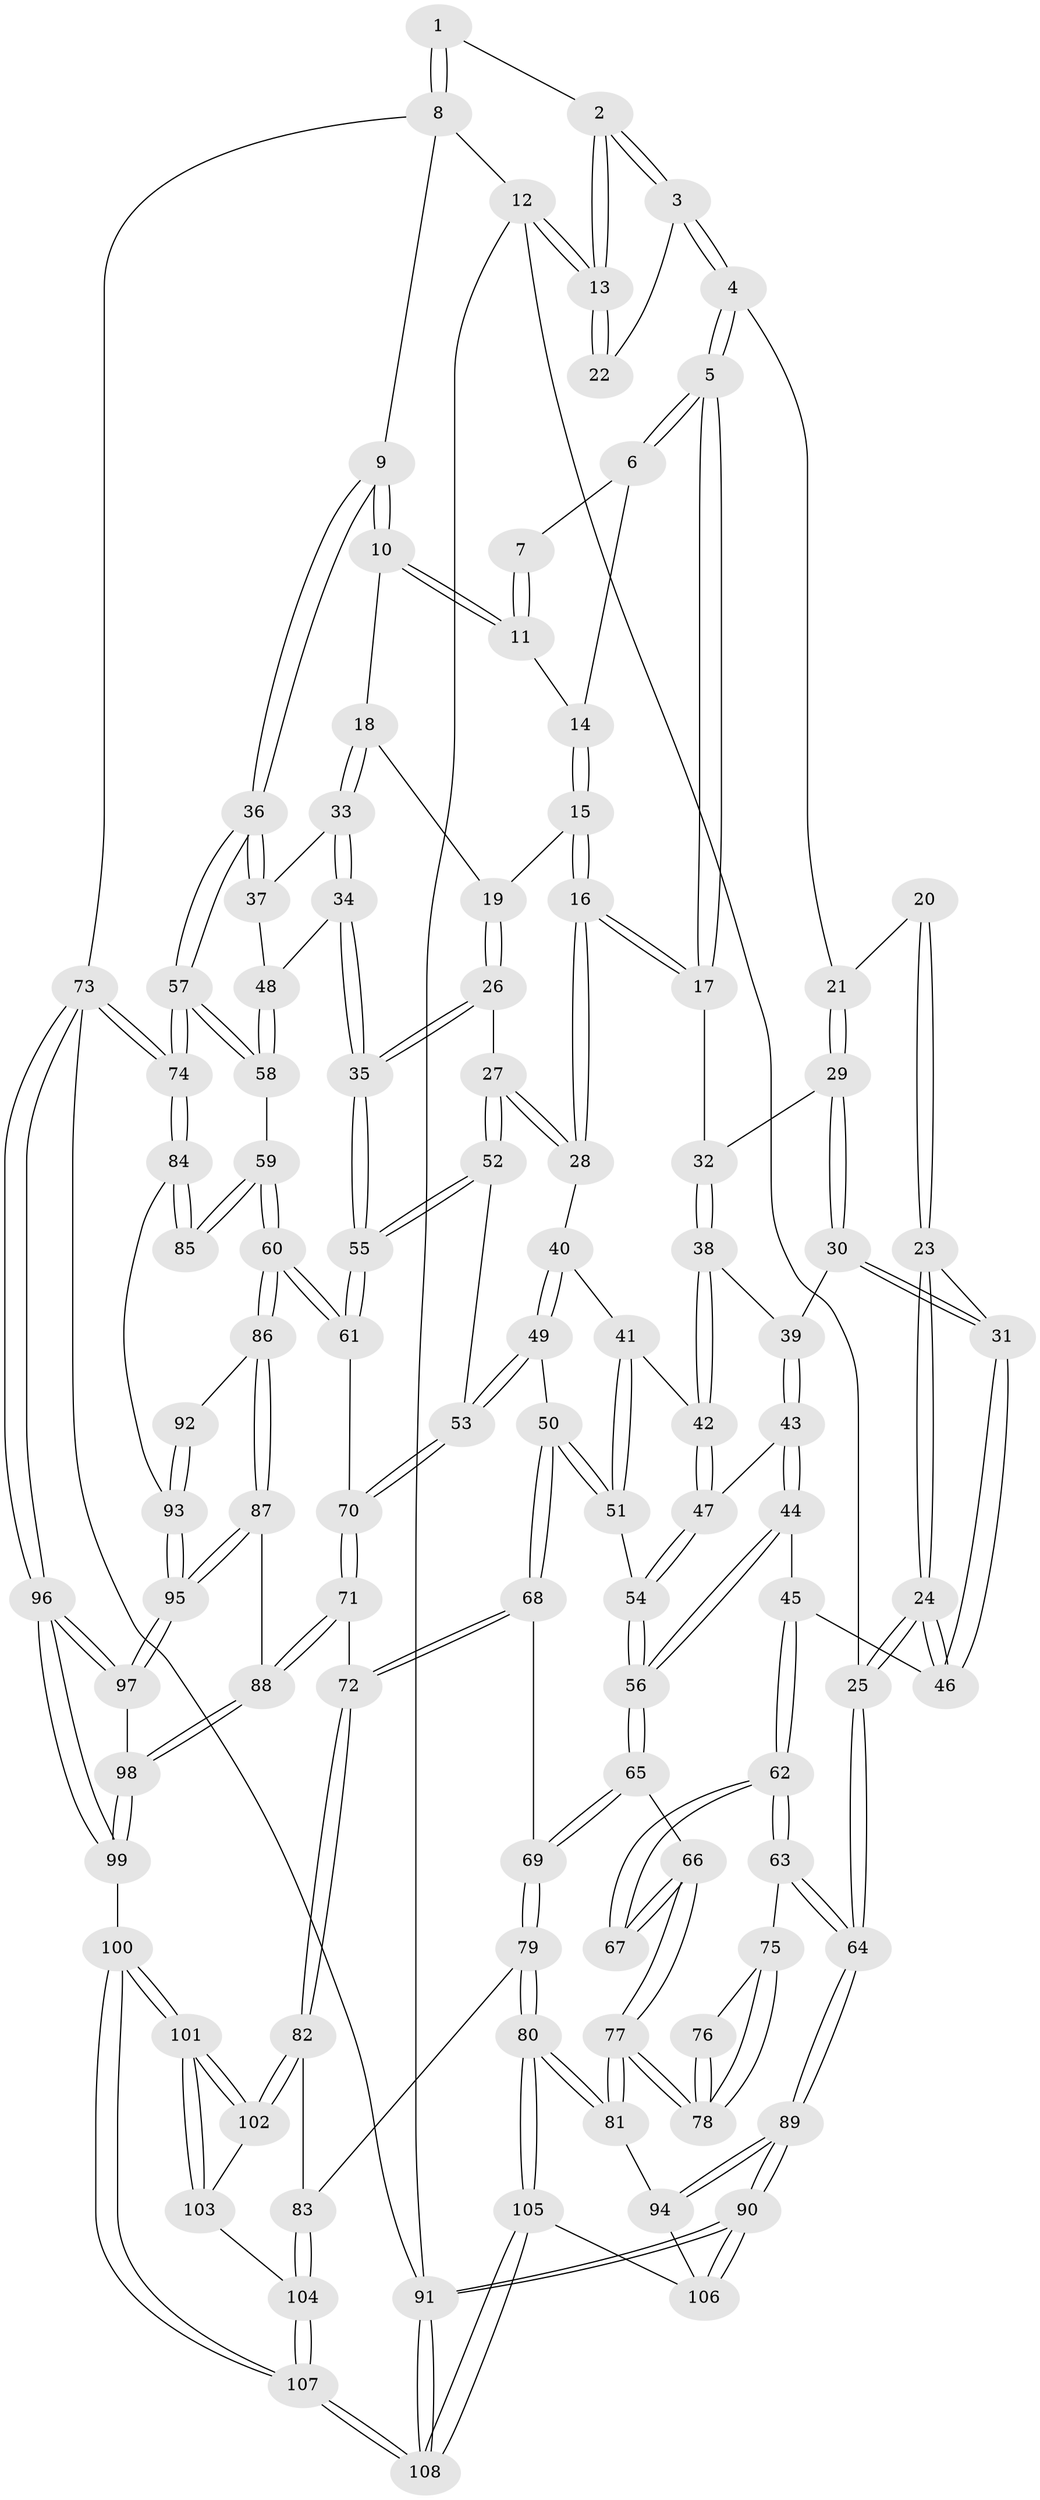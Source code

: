 // Generated by graph-tools (version 1.1) at 2025/27/03/15/25 16:27:57]
// undirected, 108 vertices, 267 edges
graph export_dot {
graph [start="1"]
  node [color=gray90,style=filled];
  1 [pos="+1+0"];
  2 [pos="+0.41147085861094695+0"];
  3 [pos="+0.453615645240681+0.1264440090841434"];
  4 [pos="+0.4584814540310309+0.13596941844976937"];
  5 [pos="+0.508715056809197+0.20948932182791757"];
  6 [pos="+0.6750486993036404+0.12423088154904416"];
  7 [pos="+0.8800425104497376+0"];
  8 [pos="+1+0"];
  9 [pos="+1+0"];
  10 [pos="+0.942363109454374+0.21620201558395313"];
  11 [pos="+0.7776453237583418+0.19550178161247908"];
  12 [pos="+0+0"];
  13 [pos="+0+0"];
  14 [pos="+0.7752708260262914+0.19603663699414564"];
  15 [pos="+0.7483320392324373+0.2590771204993385"];
  16 [pos="+0.5129086668026901+0.22220590244021282"];
  17 [pos="+0.5092386486720999+0.21422073926105945"];
  18 [pos="+0.8693658842145542+0.3032618796059371"];
  19 [pos="+0.7755897556302218+0.30385579332683943"];
  20 [pos="+0.14170365147805075+0.1900723280253562"];
  21 [pos="+0.19648945704800477+0.2901650795621673"];
  22 [pos="+0.1355291646444773+0.17302156754194506"];
  23 [pos="+0.023324989053694224+0.39309672827101955"];
  24 [pos="+0+0.44035283221607296"];
  25 [pos="+0+0.46741070129881596"];
  26 [pos="+0.7008223462797291+0.39947892950789204"];
  27 [pos="+0.6523609236651684+0.39088958268814056"];
  28 [pos="+0.5181701601199645+0.244534796257673"];
  29 [pos="+0.19751617019095416+0.2940848317119838"];
  30 [pos="+0.16433209585325392+0.35832191508302613"];
  31 [pos="+0.15543989641925293+0.36580368058877505"];
  32 [pos="+0.2998107646863646+0.33825040507984255"];
  33 [pos="+0.8694205153796867+0.362425212386684"];
  34 [pos="+0.7865977869570627+0.4716688522973644"];
  35 [pos="+0.7827894152153546+0.47285851240483584"];
  36 [pos="+1+0.3820154627297556"];
  37 [pos="+0.9392175225625687+0.41699884667275483"];
  38 [pos="+0.3049577114141196+0.3861069885797599"];
  39 [pos="+0.21225584574081102+0.4067120954034404"];
  40 [pos="+0.4691058345129992+0.38415122773892546"];
  41 [pos="+0.3511189916582338+0.429069835188595"];
  42 [pos="+0.3137874994978424+0.42025498091049024"];
  43 [pos="+0.25591985130277434+0.4859446706569334"];
  44 [pos="+0.20264727156139484+0.5178718146152352"];
  45 [pos="+0.19231448218757516+0.5209477515359401"];
  46 [pos="+0.15832525263688568+0.4730712151500542"];
  47 [pos="+0.26455996332294696+0.4844984093238151"];
  48 [pos="+0.8935104530624678+0.4973933293952268"];
  49 [pos="+0.4811682494472564+0.511657854667225"];
  50 [pos="+0.4196029844667395+0.5340293170044718"];
  51 [pos="+0.39876220353411795+0.5304320848983936"];
  52 [pos="+0.6118504113633906+0.4764869974198053"];
  53 [pos="+0.5413416390237273+0.5481985128737406"];
  54 [pos="+0.334716614280026+0.5472718795733488"];
  55 [pos="+0.7484686622390608+0.5902209745701458"];
  56 [pos="+0.30509210484413535+0.6283479838409651"];
  57 [pos="+1+0.5977310111344237"];
  58 [pos="+0.9342152071324041+0.5431345989120168"];
  59 [pos="+0.8200033604308375+0.6520229912593665"];
  60 [pos="+0.7833399862864198+0.6629698925243118"];
  61 [pos="+0.7457226394179989+0.6212016469690329"];
  62 [pos="+0.1721601808324289+0.549116865429907"];
  63 [pos="+0+0.5720210257418735"];
  64 [pos="+0+0.557253674174139"];
  65 [pos="+0.303611951088344+0.6487799130082585"];
  66 [pos="+0.18962321634928053+0.6403206796286566"];
  67 [pos="+0.18714199552827762+0.6369053688029805"];
  68 [pos="+0.40607712956112957+0.6741866139338742"];
  69 [pos="+0.30594047221973125+0.652083466845525"];
  70 [pos="+0.5749423044112457+0.6389829530612757"];
  71 [pos="+0.5165684671652405+0.7444701887958953"];
  72 [pos="+0.49270777441470387+0.7512020800244206"];
  73 [pos="+1+1"];
  74 [pos="+1+0.660217789016143"];
  75 [pos="+0+0.6209003704181736"];
  76 [pos="+0.10447736277727568+0.6441119367803697"];
  77 [pos="+0.15924116230469249+0.7799743529693891"];
  78 [pos="+0.1484241324343426+0.7684050928800654"];
  79 [pos="+0.2639385903009327+0.8060593144694381"];
  80 [pos="+0.2233520970073334+0.8239404998313382"];
  81 [pos="+0.16194127107544662+0.7915425211361927"];
  82 [pos="+0.47834891611834385+0.7674523999453141"];
  83 [pos="+0.3311049404856809+0.8143950299272468"];
  84 [pos="+1+0.6769982777758238"];
  85 [pos="+1+0.67981354906779"];
  86 [pos="+0.7858294534291016+0.7108959236345687"];
  87 [pos="+0.7757750791080955+0.7522108495189201"];
  88 [pos="+0.6030977440326334+0.8125634896339787"];
  89 [pos="+0+0.747029339610247"];
  90 [pos="+0+1"];
  91 [pos="+0+1"];
  92 [pos="+0.8873556055459335+0.7435711863231851"];
  93 [pos="+0.9459781500276074+0.8083746725314738"];
  94 [pos="+0.12698582299211814+0.8062263697820058"];
  95 [pos="+0.8478616642301688+0.9587279357732884"];
  96 [pos="+0.9166691059044152+1"];
  97 [pos="+0.8464212194155784+0.9936697068596593"];
  98 [pos="+0.6113084499910884+0.8387403912465294"];
  99 [pos="+0.51481598962796+1"];
  100 [pos="+0.47032278527557303+1"];
  101 [pos="+0.46590087514692347+1"];
  102 [pos="+0.46714468821736177+0.8539737642134728"];
  103 [pos="+0.3910304435630891+0.887549030164347"];
  104 [pos="+0.35779222072809613+0.8889284735486199"];
  105 [pos="+0.22475679936253376+0.9438174941579984"];
  106 [pos="+0.03525388730192936+0.9485329010642648"];
  107 [pos="+0.3723394264774436+1"];
  108 [pos="+0.3471063060044893+1"];
  1 -- 2;
  1 -- 8;
  1 -- 8;
  2 -- 3;
  2 -- 3;
  2 -- 13;
  2 -- 13;
  3 -- 4;
  3 -- 4;
  3 -- 22;
  4 -- 5;
  4 -- 5;
  4 -- 21;
  5 -- 6;
  5 -- 6;
  5 -- 17;
  5 -- 17;
  6 -- 7;
  6 -- 14;
  7 -- 11;
  7 -- 11;
  8 -- 9;
  8 -- 12;
  8 -- 73;
  9 -- 10;
  9 -- 10;
  9 -- 36;
  9 -- 36;
  10 -- 11;
  10 -- 11;
  10 -- 18;
  11 -- 14;
  12 -- 13;
  12 -- 13;
  12 -- 25;
  12 -- 91;
  13 -- 22;
  13 -- 22;
  14 -- 15;
  14 -- 15;
  15 -- 16;
  15 -- 16;
  15 -- 19;
  16 -- 17;
  16 -- 17;
  16 -- 28;
  16 -- 28;
  17 -- 32;
  18 -- 19;
  18 -- 33;
  18 -- 33;
  19 -- 26;
  19 -- 26;
  20 -- 21;
  20 -- 23;
  20 -- 23;
  21 -- 29;
  21 -- 29;
  23 -- 24;
  23 -- 24;
  23 -- 31;
  24 -- 25;
  24 -- 25;
  24 -- 46;
  24 -- 46;
  25 -- 64;
  25 -- 64;
  26 -- 27;
  26 -- 35;
  26 -- 35;
  27 -- 28;
  27 -- 28;
  27 -- 52;
  27 -- 52;
  28 -- 40;
  29 -- 30;
  29 -- 30;
  29 -- 32;
  30 -- 31;
  30 -- 31;
  30 -- 39;
  31 -- 46;
  31 -- 46;
  32 -- 38;
  32 -- 38;
  33 -- 34;
  33 -- 34;
  33 -- 37;
  34 -- 35;
  34 -- 35;
  34 -- 48;
  35 -- 55;
  35 -- 55;
  36 -- 37;
  36 -- 37;
  36 -- 57;
  36 -- 57;
  37 -- 48;
  38 -- 39;
  38 -- 42;
  38 -- 42;
  39 -- 43;
  39 -- 43;
  40 -- 41;
  40 -- 49;
  40 -- 49;
  41 -- 42;
  41 -- 51;
  41 -- 51;
  42 -- 47;
  42 -- 47;
  43 -- 44;
  43 -- 44;
  43 -- 47;
  44 -- 45;
  44 -- 56;
  44 -- 56;
  45 -- 46;
  45 -- 62;
  45 -- 62;
  47 -- 54;
  47 -- 54;
  48 -- 58;
  48 -- 58;
  49 -- 50;
  49 -- 53;
  49 -- 53;
  50 -- 51;
  50 -- 51;
  50 -- 68;
  50 -- 68;
  51 -- 54;
  52 -- 53;
  52 -- 55;
  52 -- 55;
  53 -- 70;
  53 -- 70;
  54 -- 56;
  54 -- 56;
  55 -- 61;
  55 -- 61;
  56 -- 65;
  56 -- 65;
  57 -- 58;
  57 -- 58;
  57 -- 74;
  57 -- 74;
  58 -- 59;
  59 -- 60;
  59 -- 60;
  59 -- 85;
  59 -- 85;
  60 -- 61;
  60 -- 61;
  60 -- 86;
  60 -- 86;
  61 -- 70;
  62 -- 63;
  62 -- 63;
  62 -- 67;
  62 -- 67;
  63 -- 64;
  63 -- 64;
  63 -- 75;
  64 -- 89;
  64 -- 89;
  65 -- 66;
  65 -- 69;
  65 -- 69;
  66 -- 67;
  66 -- 67;
  66 -- 77;
  66 -- 77;
  68 -- 69;
  68 -- 72;
  68 -- 72;
  69 -- 79;
  69 -- 79;
  70 -- 71;
  70 -- 71;
  71 -- 72;
  71 -- 88;
  71 -- 88;
  72 -- 82;
  72 -- 82;
  73 -- 74;
  73 -- 74;
  73 -- 96;
  73 -- 96;
  73 -- 91;
  74 -- 84;
  74 -- 84;
  75 -- 76;
  75 -- 78;
  75 -- 78;
  76 -- 78;
  76 -- 78;
  77 -- 78;
  77 -- 78;
  77 -- 81;
  77 -- 81;
  79 -- 80;
  79 -- 80;
  79 -- 83;
  80 -- 81;
  80 -- 81;
  80 -- 105;
  80 -- 105;
  81 -- 94;
  82 -- 83;
  82 -- 102;
  82 -- 102;
  83 -- 104;
  83 -- 104;
  84 -- 85;
  84 -- 85;
  84 -- 93;
  86 -- 87;
  86 -- 87;
  86 -- 92;
  87 -- 88;
  87 -- 95;
  87 -- 95;
  88 -- 98;
  88 -- 98;
  89 -- 90;
  89 -- 90;
  89 -- 94;
  89 -- 94;
  90 -- 91;
  90 -- 91;
  90 -- 106;
  90 -- 106;
  91 -- 108;
  91 -- 108;
  92 -- 93;
  92 -- 93;
  93 -- 95;
  93 -- 95;
  94 -- 106;
  95 -- 97;
  95 -- 97;
  96 -- 97;
  96 -- 97;
  96 -- 99;
  96 -- 99;
  97 -- 98;
  98 -- 99;
  98 -- 99;
  99 -- 100;
  100 -- 101;
  100 -- 101;
  100 -- 107;
  100 -- 107;
  101 -- 102;
  101 -- 102;
  101 -- 103;
  101 -- 103;
  102 -- 103;
  103 -- 104;
  104 -- 107;
  104 -- 107;
  105 -- 106;
  105 -- 108;
  105 -- 108;
  107 -- 108;
  107 -- 108;
}
